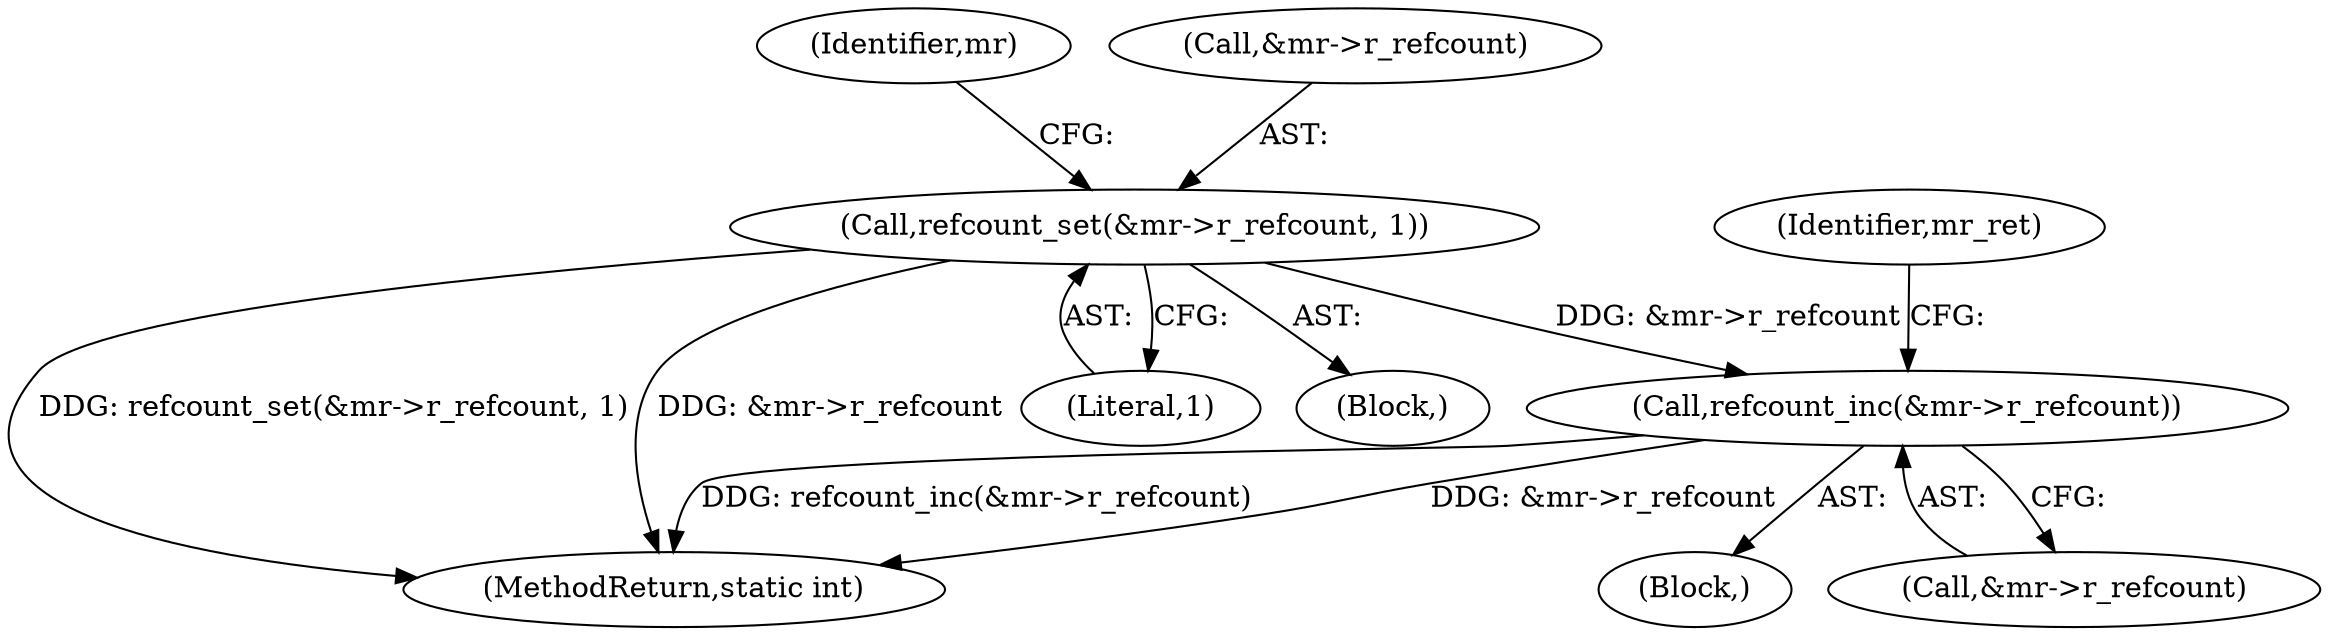 digraph "0_linux_f3069c6d33f6ae63a1668737bc78aaaa51bff7ca@pointer" {
"1000485" [label="(Call,refcount_inc(&mr->r_refcount))"];
"1000236" [label="(Call,refcount_set(&mr->r_refcount, 1))"];
"1000485" [label="(Call,refcount_inc(&mr->r_refcount))"];
"1000506" [label="(MethodReturn,static int)"];
"1000241" [label="(Literal,1)"];
"1000486" [label="(Call,&mr->r_refcount)"];
"1000113" [label="(Block,)"];
"1000236" [label="(Call,refcount_set(&mr->r_refcount, 1))"];
"1000245" [label="(Identifier,mr)"];
"1000237" [label="(Call,&mr->r_refcount)"];
"1000484" [label="(Block,)"];
"1000492" [label="(Identifier,mr_ret)"];
"1000485" -> "1000484"  [label="AST: "];
"1000485" -> "1000486"  [label="CFG: "];
"1000486" -> "1000485"  [label="AST: "];
"1000492" -> "1000485"  [label="CFG: "];
"1000485" -> "1000506"  [label="DDG: &mr->r_refcount"];
"1000485" -> "1000506"  [label="DDG: refcount_inc(&mr->r_refcount)"];
"1000236" -> "1000485"  [label="DDG: &mr->r_refcount"];
"1000236" -> "1000113"  [label="AST: "];
"1000236" -> "1000241"  [label="CFG: "];
"1000237" -> "1000236"  [label="AST: "];
"1000241" -> "1000236"  [label="AST: "];
"1000245" -> "1000236"  [label="CFG: "];
"1000236" -> "1000506"  [label="DDG: &mr->r_refcount"];
"1000236" -> "1000506"  [label="DDG: refcount_set(&mr->r_refcount, 1)"];
}

